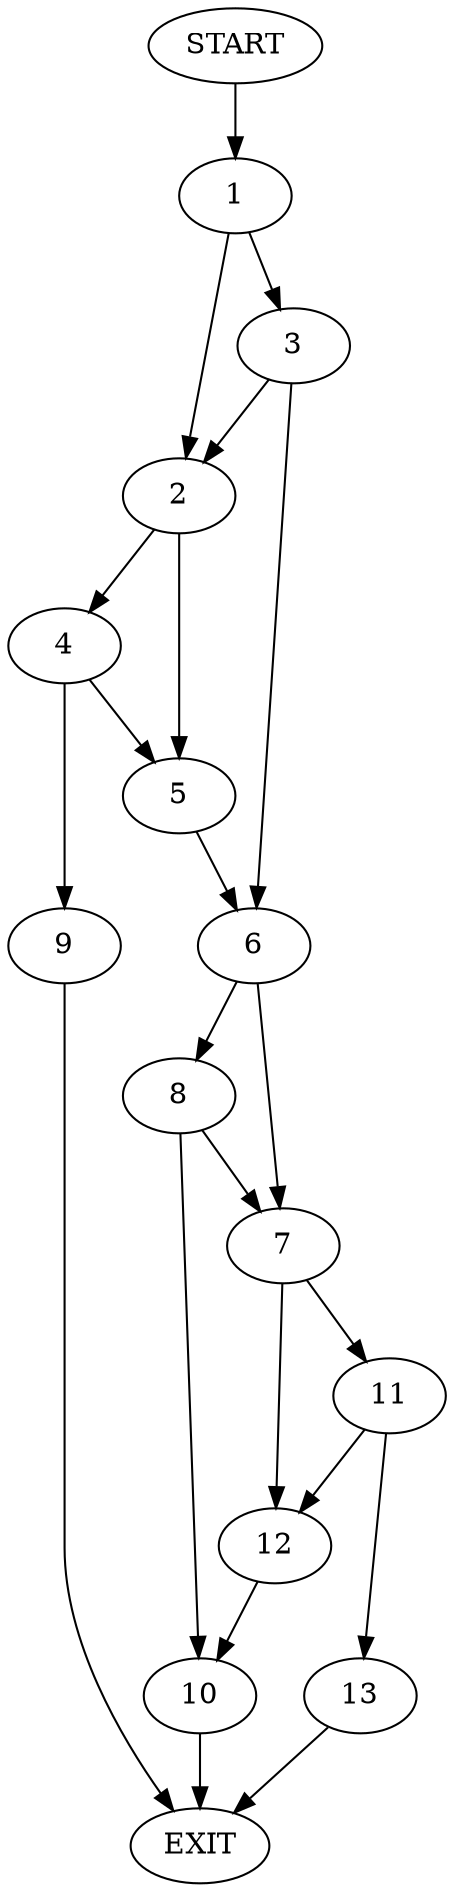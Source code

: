 digraph {
0 [label="START"]
14 [label="EXIT"]
0 -> 1
1 -> 2
1 -> 3
2 -> 4
2 -> 5
3 -> 2
3 -> 6
6 -> 7
6 -> 8
5 -> 6
4 -> 9
4 -> 5
9 -> 14
8 -> 7
8 -> 10
7 -> 11
7 -> 12
10 -> 14
11 -> 12
11 -> 13
12 -> 10
13 -> 14
}
